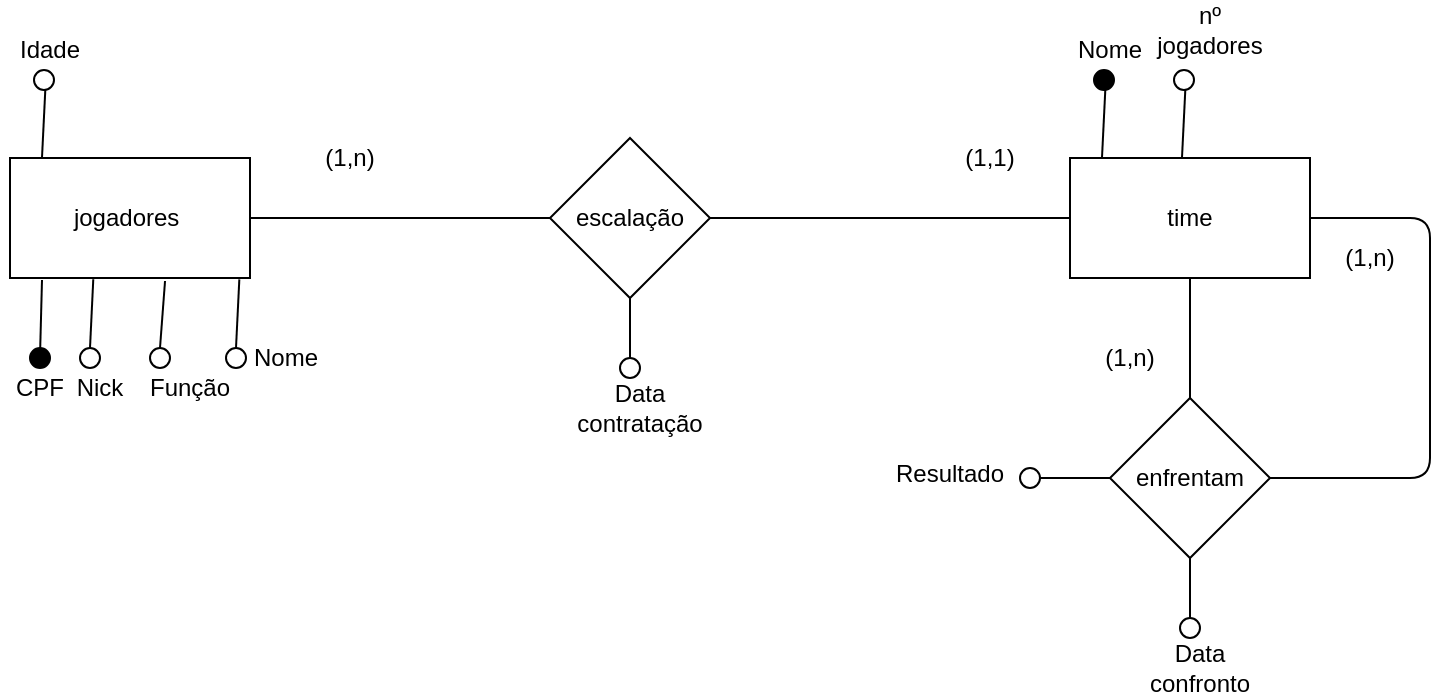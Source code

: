 <mxfile version="10.7.5" type="device"><diagram id="dclbyVca13P13YYAvSr7" name="Page-1"><mxGraphModel dx="895" dy="496" grid="1" gridSize="10" guides="1" tooltips="1" connect="1" arrows="1" fold="1" page="1" pageScale="1" pageWidth="827" pageHeight="1169" math="0" shadow="0"><root><mxCell id="0"/><mxCell id="1" parent="0"/><mxCell id="eEvzM9FNUKHKxNpTGass-1" value="jogadores&amp;nbsp;" style="rounded=0;whiteSpace=wrap;html=1;" vertex="1" parent="1"><mxGeometry x="70" y="140" width="120" height="60" as="geometry"/></mxCell><mxCell id="eEvzM9FNUKHKxNpTGass-2" value="escalação" style="rhombus;whiteSpace=wrap;html=1;" vertex="1" parent="1"><mxGeometry x="340" y="130" width="80" height="80" as="geometry"/></mxCell><mxCell id="eEvzM9FNUKHKxNpTGass-3" value="time" style="rounded=0;whiteSpace=wrap;html=1;" vertex="1" parent="1"><mxGeometry x="600" y="140" width="120" height="60" as="geometry"/></mxCell><mxCell id="eEvzM9FNUKHKxNpTGass-4" value="" style="endArrow=none;html=1;entryX=0;entryY=0.5;entryDx=0;entryDy=0;exitX=1;exitY=0.5;exitDx=0;exitDy=0;" edge="1" parent="1" source="eEvzM9FNUKHKxNpTGass-1" target="eEvzM9FNUKHKxNpTGass-2"><mxGeometry width="50" height="50" relative="1" as="geometry"><mxPoint x="70" y="280" as="sourcePoint"/><mxPoint x="120" y="230" as="targetPoint"/></mxGeometry></mxCell><mxCell id="eEvzM9FNUKHKxNpTGass-5" value="" style="endArrow=none;html=1;" edge="1" parent="1" source="eEvzM9FNUKHKxNpTGass-3" target="eEvzM9FNUKHKxNpTGass-2"><mxGeometry width="50" height="50" relative="1" as="geometry"><mxPoint x="70" y="280" as="sourcePoint"/><mxPoint x="430" y="170" as="targetPoint"/></mxGeometry></mxCell><mxCell id="eEvzM9FNUKHKxNpTGass-6" value="enfrentam" style="rhombus;whiteSpace=wrap;html=1;" vertex="1" parent="1"><mxGeometry x="620" y="260" width="80" height="80" as="geometry"/></mxCell><mxCell id="eEvzM9FNUKHKxNpTGass-7" value="" style="endArrow=none;html=1;entryX=0.5;entryY=1;entryDx=0;entryDy=0;exitX=0.5;exitY=0;exitDx=0;exitDy=0;" edge="1" parent="1" source="eEvzM9FNUKHKxNpTGass-6" target="eEvzM9FNUKHKxNpTGass-3"><mxGeometry width="50" height="50" relative="1" as="geometry"><mxPoint x="70" y="410" as="sourcePoint"/><mxPoint x="120" y="360" as="targetPoint"/></mxGeometry></mxCell><mxCell id="eEvzM9FNUKHKxNpTGass-8" value="" style="endArrow=none;html=1;entryX=1;entryY=0.5;entryDx=0;entryDy=0;exitX=1;exitY=0.5;exitDx=0;exitDy=0;" edge="1" parent="1" source="eEvzM9FNUKHKxNpTGass-6" target="eEvzM9FNUKHKxNpTGass-3"><mxGeometry width="50" height="50" relative="1" as="geometry"><mxPoint x="70" y="410" as="sourcePoint"/><mxPoint x="120" y="360" as="targetPoint"/><Array as="points"><mxPoint x="780" y="300"/><mxPoint x="780" y="170"/></Array></mxGeometry></mxCell><mxCell id="eEvzM9FNUKHKxNpTGass-10" value="(1,n)" style="text;html=1;strokeColor=none;fillColor=none;align=center;verticalAlign=middle;whiteSpace=wrap;rounded=0;" vertex="1" parent="1"><mxGeometry x="220" y="130" width="40" height="20" as="geometry"/></mxCell><mxCell id="eEvzM9FNUKHKxNpTGass-12" value="(1,1)" style="text;html=1;strokeColor=none;fillColor=none;align=center;verticalAlign=middle;whiteSpace=wrap;rounded=0;" vertex="1" parent="1"><mxGeometry x="540" y="130" width="40" height="20" as="geometry"/></mxCell><mxCell id="eEvzM9FNUKHKxNpTGass-13" value="(1,n)" style="text;html=1;strokeColor=none;fillColor=none;align=center;verticalAlign=middle;whiteSpace=wrap;rounded=0;" vertex="1" parent="1"><mxGeometry x="610" y="230" width="40" height="20" as="geometry"/></mxCell><mxCell id="eEvzM9FNUKHKxNpTGass-14" value="(1,n)" style="text;html=1;strokeColor=none;fillColor=none;align=center;verticalAlign=middle;whiteSpace=wrap;rounded=0;" vertex="1" parent="1"><mxGeometry x="730" y="180" width="40" height="20" as="geometry"/></mxCell><mxCell id="eEvzM9FNUKHKxNpTGass-15" value="" style="ellipse;whiteSpace=wrap;html=1;aspect=fixed;fillColor=#000000;" vertex="1" parent="1"><mxGeometry x="80" y="235" width="10" height="10" as="geometry"/></mxCell><mxCell id="eEvzM9FNUKHKxNpTGass-17" value="" style="endArrow=none;html=1;" edge="1" parent="1"><mxGeometry width="50" height="50" relative="1" as="geometry"><mxPoint x="86" y="201" as="sourcePoint"/><mxPoint x="85" y="239" as="targetPoint"/></mxGeometry></mxCell><mxCell id="eEvzM9FNUKHKxNpTGass-19" value="CPF" style="text;html=1;strokeColor=none;fillColor=none;align=center;verticalAlign=middle;whiteSpace=wrap;rounded=0;" vertex="1" parent="1"><mxGeometry x="65" y="245" width="40" height="20" as="geometry"/></mxCell><mxCell id="eEvzM9FNUKHKxNpTGass-20" value="" style="ellipse;whiteSpace=wrap;html=1;aspect=fixed;" vertex="1" parent="1"><mxGeometry x="105" y="235" width="10" height="10" as="geometry"/></mxCell><mxCell id="eEvzM9FNUKHKxNpTGass-22" value="" style="endArrow=none;html=1;entryX=0.347;entryY=1.011;entryDx=0;entryDy=0;entryPerimeter=0;exitX=0.5;exitY=0;exitDx=0;exitDy=0;" edge="1" parent="1" source="eEvzM9FNUKHKxNpTGass-20" target="eEvzM9FNUKHKxNpTGass-1"><mxGeometry width="50" height="50" relative="1" as="geometry"><mxPoint x="70" y="410" as="sourcePoint"/><mxPoint x="120" y="360" as="targetPoint"/></mxGeometry></mxCell><mxCell id="eEvzM9FNUKHKxNpTGass-23" value="Nick" style="text;html=1;strokeColor=none;fillColor=none;align=center;verticalAlign=middle;whiteSpace=wrap;rounded=0;" vertex="1" parent="1"><mxGeometry x="95" y="245" width="40" height="20" as="geometry"/></mxCell><mxCell id="eEvzM9FNUKHKxNpTGass-24" value="Função" style="text;html=1;strokeColor=none;fillColor=none;align=center;verticalAlign=middle;whiteSpace=wrap;rounded=0;" vertex="1" parent="1"><mxGeometry x="140" y="245" width="40" height="20" as="geometry"/></mxCell><mxCell id="eEvzM9FNUKHKxNpTGass-25" value="" style="ellipse;whiteSpace=wrap;html=1;aspect=fixed;" vertex="1" parent="1"><mxGeometry x="140" y="235" width="10" height="10" as="geometry"/></mxCell><mxCell id="eEvzM9FNUKHKxNpTGass-27" value="" style="endArrow=none;html=1;entryX=0.5;entryY=0;entryDx=0;entryDy=0;exitX=0.646;exitY=1.025;exitDx=0;exitDy=0;exitPerimeter=0;" edge="1" parent="1" source="eEvzM9FNUKHKxNpTGass-1" target="eEvzM9FNUKHKxNpTGass-25"><mxGeometry width="50" height="50" relative="1" as="geometry"><mxPoint x="50" y="490" as="sourcePoint"/><mxPoint x="100" y="440" as="targetPoint"/></mxGeometry></mxCell><mxCell id="eEvzM9FNUKHKxNpTGass-28" value="" style="ellipse;whiteSpace=wrap;html=1;aspect=fixed;fillColor=#FFFFFF;" vertex="1" parent="1"><mxGeometry x="375" y="240" width="10" height="10" as="geometry"/></mxCell><mxCell id="eEvzM9FNUKHKxNpTGass-32" value="" style="ellipse;whiteSpace=wrap;html=1;aspect=fixed;" vertex="1" parent="1"><mxGeometry x="178" y="235" width="10" height="10" as="geometry"/></mxCell><mxCell id="eEvzM9FNUKHKxNpTGass-33" value="" style="endArrow=none;html=1;entryX=0.347;entryY=1.011;entryDx=0;entryDy=0;entryPerimeter=0;exitX=0.5;exitY=0;exitDx=0;exitDy=0;" edge="1" parent="1" source="eEvzM9FNUKHKxNpTGass-32"><mxGeometry width="50" height="50" relative="1" as="geometry"><mxPoint x="143" y="410" as="sourcePoint"/><mxPoint x="184.667" y="200.667" as="targetPoint"/><Array as="points"/></mxGeometry></mxCell><mxCell id="eEvzM9FNUKHKxNpTGass-34" value="Nome" style="text;html=1;strokeColor=none;fillColor=none;align=center;verticalAlign=middle;whiteSpace=wrap;rounded=0;" vertex="1" parent="1"><mxGeometry x="188" y="230" width="40" height="20" as="geometry"/></mxCell><mxCell id="eEvzM9FNUKHKxNpTGass-35" value="" style="ellipse;whiteSpace=wrap;html=1;aspect=fixed;" vertex="1" parent="1"><mxGeometry x="82" y="96" width="10" height="10" as="geometry"/></mxCell><mxCell id="eEvzM9FNUKHKxNpTGass-36" value="" style="endArrow=none;html=1;entryX=0.347;entryY=1.011;entryDx=0;entryDy=0;entryPerimeter=0;exitX=0.5;exitY=0;exitDx=0;exitDy=0;" edge="1" parent="1"><mxGeometry width="50" height="50" relative="1" as="geometry"><mxPoint x="86" y="139.833" as="sourcePoint"/><mxPoint x="87.667" y="105.667" as="targetPoint"/></mxGeometry></mxCell><mxCell id="eEvzM9FNUKHKxNpTGass-39" value="Idade" style="text;html=1;strokeColor=none;fillColor=none;align=center;verticalAlign=middle;whiteSpace=wrap;rounded=0;" vertex="1" parent="1"><mxGeometry x="70" y="76" width="40" height="20" as="geometry"/></mxCell><mxCell id="eEvzM9FNUKHKxNpTGass-40" value="Data contratação" style="text;html=1;strokeColor=none;fillColor=none;align=center;verticalAlign=middle;whiteSpace=wrap;rounded=0;" vertex="1" parent="1"><mxGeometry x="365" y="255" width="40" height="20" as="geometry"/></mxCell><mxCell id="eEvzM9FNUKHKxNpTGass-41" value="" style="endArrow=none;html=1;entryX=0.5;entryY=1;entryDx=0;entryDy=0;exitX=0.5;exitY=0;exitDx=0;exitDy=0;" edge="1" parent="1" source="eEvzM9FNUKHKxNpTGass-28" target="eEvzM9FNUKHKxNpTGass-2"><mxGeometry width="50" height="50" relative="1" as="geometry"><mxPoint x="50" y="550" as="sourcePoint"/><mxPoint x="100" y="500" as="targetPoint"/></mxGeometry></mxCell><mxCell id="eEvzM9FNUKHKxNpTGass-46" value="" style="ellipse;whiteSpace=wrap;html=1;aspect=fixed;fillColor=#000000;" vertex="1" parent="1"><mxGeometry x="612" y="96" width="10" height="10" as="geometry"/></mxCell><mxCell id="eEvzM9FNUKHKxNpTGass-47" value="" style="endArrow=none;html=1;entryX=0.347;entryY=1.011;entryDx=0;entryDy=0;entryPerimeter=0;exitX=0.5;exitY=0;exitDx=0;exitDy=0;" edge="1" parent="1"><mxGeometry width="50" height="50" relative="1" as="geometry"><mxPoint x="616.0" y="139.833" as="sourcePoint"/><mxPoint x="617.667" y="105.667" as="targetPoint"/></mxGeometry></mxCell><mxCell id="eEvzM9FNUKHKxNpTGass-48" value="Nome" style="text;html=1;strokeColor=none;fillColor=none;align=center;verticalAlign=middle;whiteSpace=wrap;rounded=0;" vertex="1" parent="1"><mxGeometry x="600" y="76" width="40" height="20" as="geometry"/></mxCell><mxCell id="eEvzM9FNUKHKxNpTGass-49" value="" style="ellipse;whiteSpace=wrap;html=1;aspect=fixed;" vertex="1" parent="1"><mxGeometry x="652" y="96" width="10" height="10" as="geometry"/></mxCell><mxCell id="eEvzM9FNUKHKxNpTGass-50" value="" style="endArrow=none;html=1;entryX=0.347;entryY=1.011;entryDx=0;entryDy=0;entryPerimeter=0;exitX=0.5;exitY=0;exitDx=0;exitDy=0;" edge="1" parent="1"><mxGeometry width="50" height="50" relative="1" as="geometry"><mxPoint x="656.0" y="139.833" as="sourcePoint"/><mxPoint x="657.667" y="105.667" as="targetPoint"/></mxGeometry></mxCell><mxCell id="eEvzM9FNUKHKxNpTGass-51" value="nº jogadores" style="text;html=1;strokeColor=none;fillColor=none;align=center;verticalAlign=middle;whiteSpace=wrap;rounded=0;" vertex="1" parent="1"><mxGeometry x="650" y="66" width="40" height="20" as="geometry"/></mxCell><mxCell id="eEvzM9FNUKHKxNpTGass-52" value="" style="ellipse;whiteSpace=wrap;html=1;aspect=fixed;fillColor=#FFFFFF;" vertex="1" parent="1"><mxGeometry x="655" y="370" width="10" height="10" as="geometry"/></mxCell><mxCell id="eEvzM9FNUKHKxNpTGass-53" value="Data confronto" style="text;html=1;strokeColor=none;fillColor=none;align=center;verticalAlign=middle;whiteSpace=wrap;rounded=0;" vertex="1" parent="1"><mxGeometry x="645" y="385" width="40" height="20" as="geometry"/></mxCell><mxCell id="eEvzM9FNUKHKxNpTGass-54" value="" style="endArrow=none;html=1;entryX=0.5;entryY=1;entryDx=0;entryDy=0;exitX=0.5;exitY=0;exitDx=0;exitDy=0;" edge="1" parent="1" source="eEvzM9FNUKHKxNpTGass-52"><mxGeometry width="50" height="50" relative="1" as="geometry"><mxPoint x="330" y="680" as="sourcePoint"/><mxPoint x="660" y="339.833" as="targetPoint"/></mxGeometry></mxCell><mxCell id="eEvzM9FNUKHKxNpTGass-61" value="" style="ellipse;whiteSpace=wrap;html=1;aspect=fixed;fillColor=#FFFFFF;" vertex="1" parent="1"><mxGeometry x="575" y="295" width="10" height="10" as="geometry"/></mxCell><mxCell id="eEvzM9FNUKHKxNpTGass-62" value="Resultado" style="text;html=1;strokeColor=none;fillColor=none;align=center;verticalAlign=middle;whiteSpace=wrap;rounded=0;" vertex="1" parent="1"><mxGeometry x="520" y="295" width="40" height="5" as="geometry"/></mxCell><mxCell id="eEvzM9FNUKHKxNpTGass-63" value="" style="endArrow=none;html=1;entryX=0;entryY=0.5;entryDx=0;entryDy=0;exitX=1;exitY=0.5;exitDx=0;exitDy=0;" edge="1" parent="1" source="eEvzM9FNUKHKxNpTGass-61" target="eEvzM9FNUKHKxNpTGass-6"><mxGeometry width="50" height="50" relative="1" as="geometry"><mxPoint x="225" y="607.5" as="sourcePoint"/><mxPoint x="555" y="267.333" as="targetPoint"/></mxGeometry></mxCell></root></mxGraphModel></diagram></mxfile>